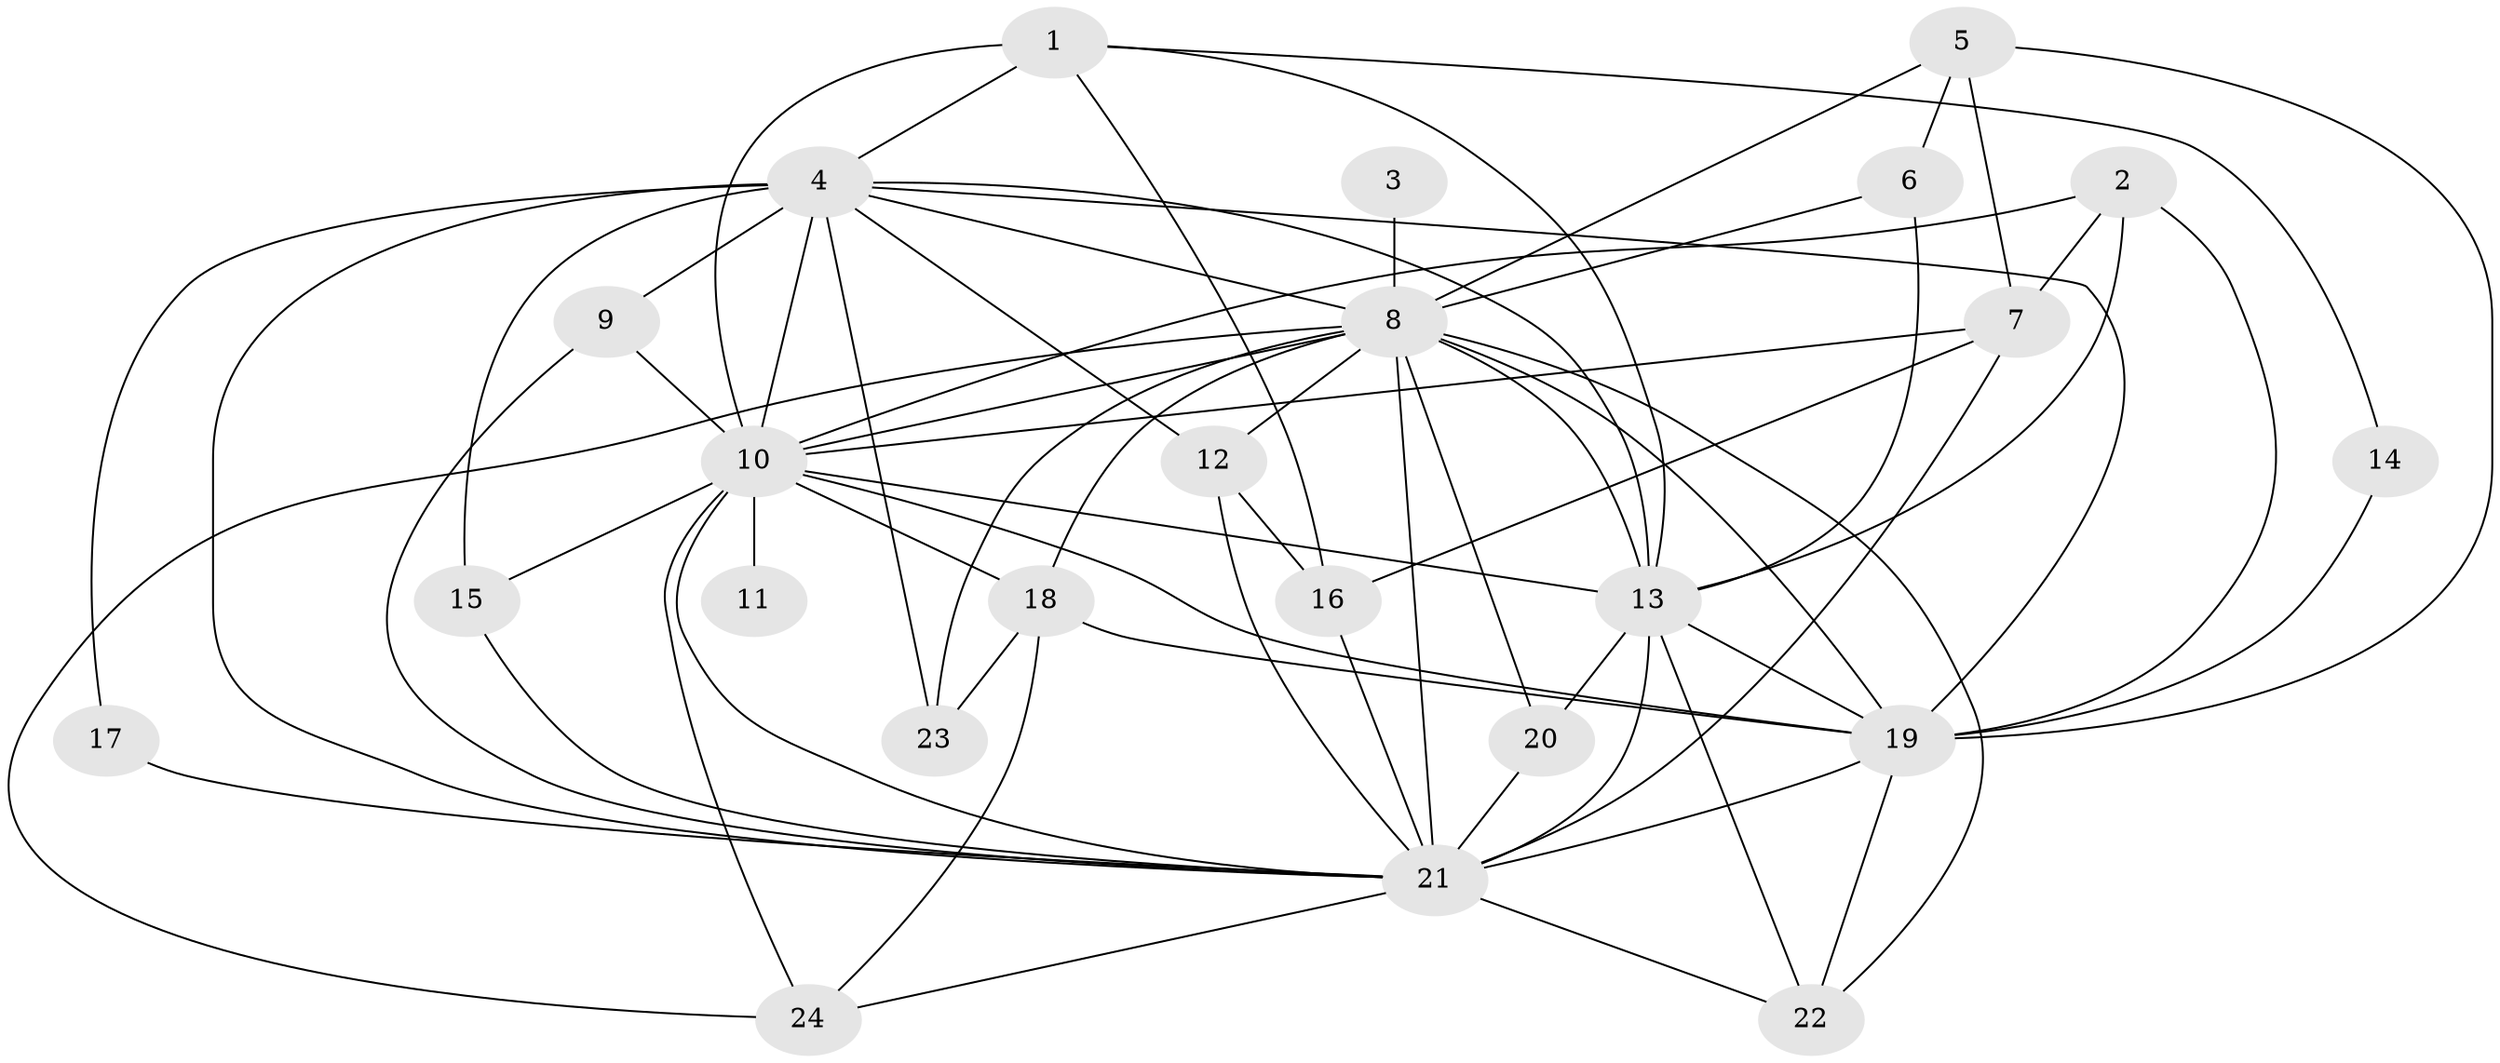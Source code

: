 // original degree distribution, {27: 0.01282051282051282, 20: 0.038461538461538464, 11: 0.01282051282051282, 18: 0.038461538461538464, 14: 0.01282051282051282, 16: 0.01282051282051282, 6: 0.01282051282051282, 5: 0.038461538461538464, 2: 0.5384615384615384, 4: 0.11538461538461539, 3: 0.16666666666666666}
// Generated by graph-tools (version 1.1) at 2025/36/03/04/25 23:36:35]
// undirected, 24 vertices, 66 edges
graph export_dot {
  node [color=gray90,style=filled];
  1;
  2;
  3;
  4;
  5;
  6;
  7;
  8;
  9;
  10;
  11;
  12;
  13;
  14;
  15;
  16;
  17;
  18;
  19;
  20;
  21;
  22;
  23;
  24;
  1 -- 4 [weight=2.0];
  1 -- 10 [weight=1.0];
  1 -- 13 [weight=1.0];
  1 -- 14 [weight=1.0];
  1 -- 16 [weight=1.0];
  2 -- 7 [weight=1.0];
  2 -- 10 [weight=1.0];
  2 -- 13 [weight=1.0];
  2 -- 19 [weight=1.0];
  3 -- 8 [weight=1.0];
  4 -- 8 [weight=2.0];
  4 -- 9 [weight=1.0];
  4 -- 10 [weight=1.0];
  4 -- 12 [weight=1.0];
  4 -- 13 [weight=2.0];
  4 -- 15 [weight=1.0];
  4 -- 17 [weight=1.0];
  4 -- 19 [weight=1.0];
  4 -- 21 [weight=7.0];
  4 -- 23 [weight=1.0];
  5 -- 6 [weight=1.0];
  5 -- 7 [weight=1.0];
  5 -- 8 [weight=1.0];
  5 -- 19 [weight=1.0];
  6 -- 8 [weight=1.0];
  6 -- 13 [weight=1.0];
  7 -- 10 [weight=1.0];
  7 -- 16 [weight=1.0];
  7 -- 21 [weight=1.0];
  8 -- 10 [weight=2.0];
  8 -- 12 [weight=1.0];
  8 -- 13 [weight=2.0];
  8 -- 18 [weight=2.0];
  8 -- 19 [weight=1.0];
  8 -- 20 [weight=3.0];
  8 -- 21 [weight=5.0];
  8 -- 22 [weight=1.0];
  8 -- 23 [weight=1.0];
  8 -- 24 [weight=1.0];
  9 -- 10 [weight=1.0];
  9 -- 21 [weight=1.0];
  10 -- 11 [weight=1.0];
  10 -- 13 [weight=2.0];
  10 -- 15 [weight=1.0];
  10 -- 18 [weight=1.0];
  10 -- 19 [weight=1.0];
  10 -- 21 [weight=5.0];
  10 -- 24 [weight=1.0];
  12 -- 16 [weight=2.0];
  12 -- 21 [weight=2.0];
  13 -- 19 [weight=3.0];
  13 -- 20 [weight=3.0];
  13 -- 21 [weight=9.0];
  13 -- 22 [weight=2.0];
  14 -- 19 [weight=1.0];
  15 -- 21 [weight=1.0];
  16 -- 21 [weight=2.0];
  17 -- 21 [weight=3.0];
  18 -- 19 [weight=1.0];
  18 -- 23 [weight=1.0];
  18 -- 24 [weight=1.0];
  19 -- 21 [weight=6.0];
  19 -- 22 [weight=2.0];
  20 -- 21 [weight=1.0];
  21 -- 22 [weight=1.0];
  21 -- 24 [weight=1.0];
}
